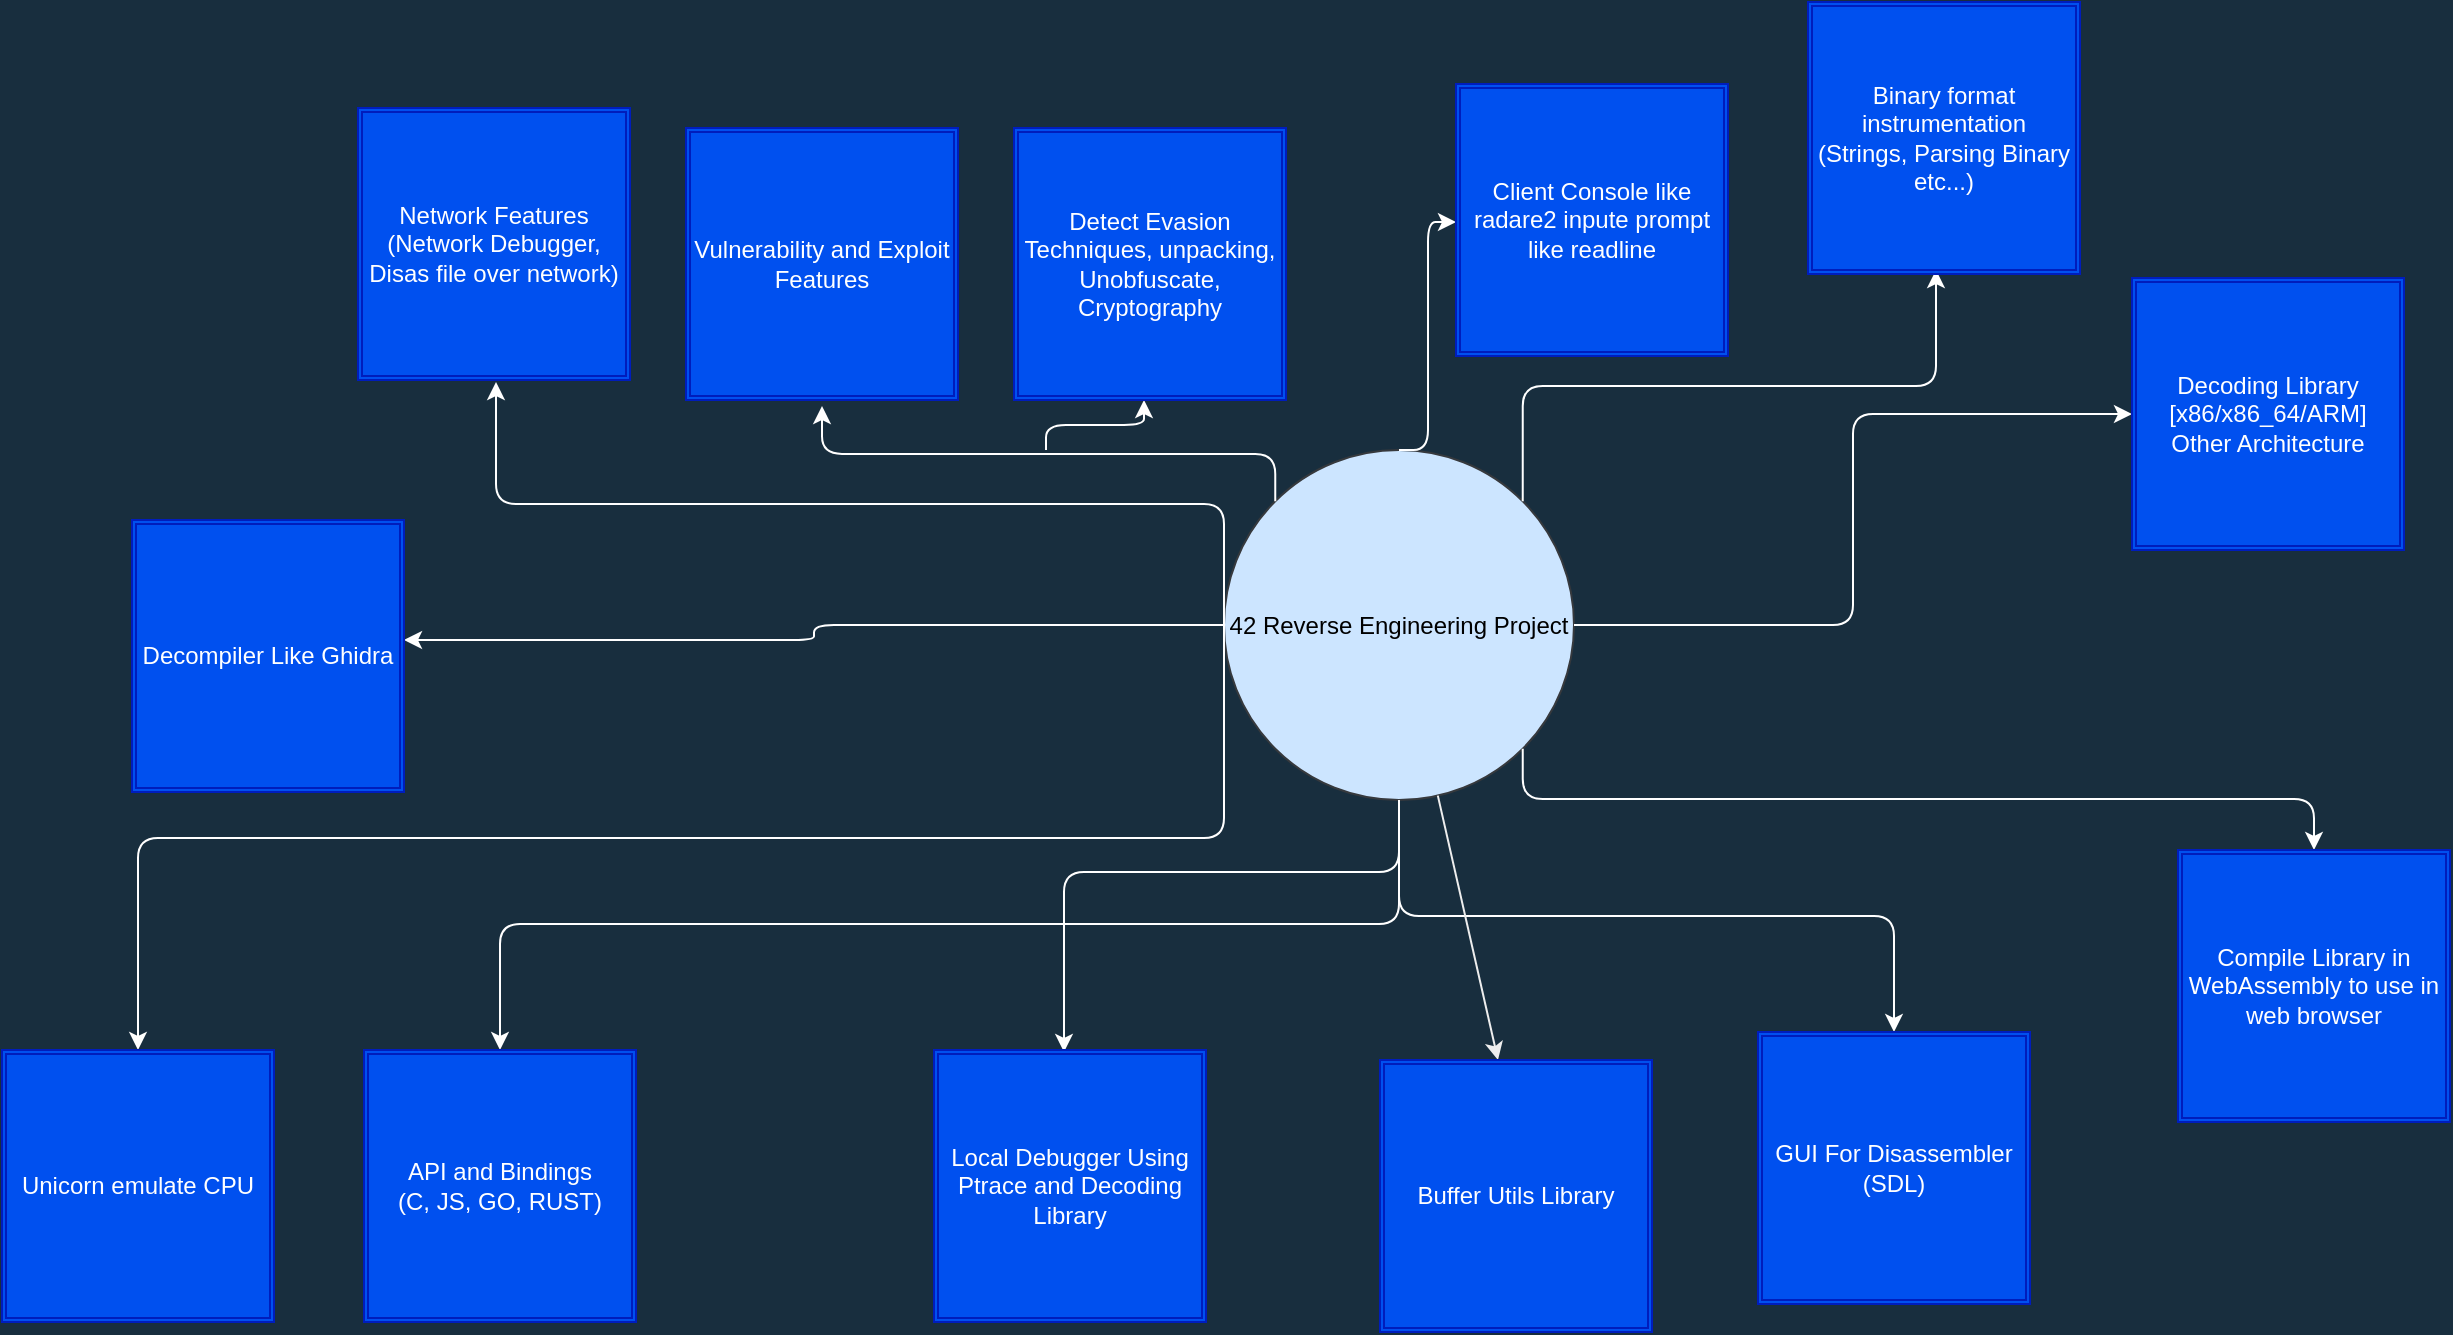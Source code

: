 <mxfile version="20.0.1" type="github" pages="2">
  <diagram id="C5RBs43oDa-KdzZeNtuy" name="Main Project">
    <mxGraphModel dx="1822" dy="825" grid="0" gridSize="18" guides="1" tooltips="1" connect="1" arrows="1" fold="1" page="0" pageScale="1" pageWidth="827" pageHeight="1169" background="#182E3E" math="0" shadow="0">
      <root>
        <mxCell id="WIyWlLk6GJQsqaUBKTNV-0" />
        <mxCell id="WIyWlLk6GJQsqaUBKTNV-1" parent="WIyWlLk6GJQsqaUBKTNV-0" />
        <mxCell id="5GM8z4mOyGDel2PGZHQb-1" value="42 Reverse Engineering Project" style="ellipse;whiteSpace=wrap;html=1;aspect=fixed;rounded=0;sketch=0;strokeColor=#36393d;fillColor=#cce5ff;" parent="WIyWlLk6GJQsqaUBKTNV-1" vertex="1">
          <mxGeometry x="228" y="621" width="175" height="175" as="geometry" />
        </mxCell>
        <mxCell id="5GM8z4mOyGDel2PGZHQb-2" value="" style="edgeStyle=elbowEdgeStyle;elbow=horizontal;endArrow=classic;html=1;rounded=1;sketch=0;fontColor=#FFFFFF;strokeColor=#FFFFFF;curved=0;exitX=1;exitY=0.5;exitDx=0;exitDy=0;" parent="WIyWlLk6GJQsqaUBKTNV-1" source="5GM8z4mOyGDel2PGZHQb-1" target="5GM8z4mOyGDel2PGZHQb-6" edge="1">
          <mxGeometry width="50" height="50" relative="1" as="geometry">
            <mxPoint x="439" y="822" as="sourcePoint" />
            <mxPoint x="527" y="813" as="targetPoint" />
          </mxGeometry>
        </mxCell>
        <mxCell id="5GM8z4mOyGDel2PGZHQb-6" value="Decoding Library [x86/x86_64/ARM]&lt;br&gt;Other Architecture" style="shape=ext;double=1;whiteSpace=wrap;html=1;aspect=fixed;rounded=0;sketch=0;fontColor=#ffffff;strokeColor=#001DBC;fillColor=#0050ef;glass=0;shadow=0;labelBorderColor=none;labelBackgroundColor=none;" parent="WIyWlLk6GJQsqaUBKTNV-1" vertex="1">
          <mxGeometry x="682" y="535" width="136" height="136" as="geometry" />
        </mxCell>
        <mxCell id="5GM8z4mOyGDel2PGZHQb-7" value="" style="edgeStyle=elbowEdgeStyle;elbow=vertical;endArrow=classic;html=1;rounded=1;sketch=0;fontColor=#FFFFFF;strokeColor=#FFFFFF;curved=0;entryX=0.5;entryY=0;entryDx=0;entryDy=0;" parent="WIyWlLk6GJQsqaUBKTNV-1" source="5GM8z4mOyGDel2PGZHQb-1" target="5GM8z4mOyGDel2PGZHQb-8" edge="1">
          <mxGeometry width="50" height="50" relative="1" as="geometry">
            <mxPoint x="314" y="886" as="sourcePoint" />
            <mxPoint x="560" y="880" as="targetPoint" />
          </mxGeometry>
        </mxCell>
        <mxCell id="5GM8z4mOyGDel2PGZHQb-8" value="GUI For Disassembler&lt;br&gt;(SDL)" style="shape=ext;double=1;whiteSpace=wrap;html=1;aspect=fixed;rounded=0;sketch=0;fontColor=#ffffff;strokeColor=#001DBC;fillColor=#0050ef;glass=0;shadow=0;labelBorderColor=none;labelBackgroundColor=none;" parent="WIyWlLk6GJQsqaUBKTNV-1" vertex="1">
          <mxGeometry x="495" y="912" width="136" height="136" as="geometry" />
        </mxCell>
        <mxCell id="5GM8z4mOyGDel2PGZHQb-11" value="" style="edgeStyle=elbowEdgeStyle;elbow=vertical;endArrow=classic;html=1;rounded=1;sketch=0;fontColor=#FFFFFF;strokeColor=#FFFFFF;curved=0;exitX=0.5;exitY=1;exitDx=0;exitDy=0;entryX=0.5;entryY=0;entryDx=0;entryDy=0;" parent="WIyWlLk6GJQsqaUBKTNV-1" source="5GM8z4mOyGDel2PGZHQb-1" target="5GM8z4mOyGDel2PGZHQb-14" edge="1">
          <mxGeometry width="50" height="50" relative="1" as="geometry">
            <mxPoint x="139" y="796" as="sourcePoint" />
            <mxPoint x="175" y="731" as="targetPoint" />
            <Array as="points">
              <mxPoint x="94" y="858" />
              <mxPoint x="-133" y="813" />
            </Array>
          </mxGeometry>
        </mxCell>
        <mxCell id="5GM8z4mOyGDel2PGZHQb-12" value="" style="edgeStyle=elbowEdgeStyle;elbow=vertical;endArrow=classic;html=1;rounded=1;sketch=0;fontColor=#FFFFFF;strokeColor=#FFFFFF;curved=0;exitX=0.5;exitY=1;exitDx=0;exitDy=0;" parent="WIyWlLk6GJQsqaUBKTNV-1" source="5GM8z4mOyGDel2PGZHQb-1" edge="1">
          <mxGeometry width="50" height="50" relative="1" as="geometry">
            <mxPoint x="92" y="829" as="sourcePoint" />
            <mxPoint x="148" y="922" as="targetPoint" />
            <Array as="points">
              <mxPoint x="-10" y="832" />
            </Array>
          </mxGeometry>
        </mxCell>
        <mxCell id="5GM8z4mOyGDel2PGZHQb-13" value="Local Debugger Using&lt;br&gt;Ptrace and Decoding Library" style="shape=ext;double=1;whiteSpace=wrap;html=1;aspect=fixed;rounded=0;sketch=0;fontColor=#ffffff;strokeColor=#001DBC;fillColor=#0050ef;glass=0;shadow=0;labelBorderColor=none;labelBackgroundColor=none;" parent="WIyWlLk6GJQsqaUBKTNV-1" vertex="1">
          <mxGeometry x="83" y="921" width="136" height="136" as="geometry" />
        </mxCell>
        <mxCell id="5GM8z4mOyGDel2PGZHQb-14" value="API and Bindings&lt;br&gt;(C, JS, GO, RUST)" style="shape=ext;double=1;whiteSpace=wrap;html=1;aspect=fixed;rounded=0;sketch=0;fontColor=#ffffff;strokeColor=#001DBC;fillColor=#0050ef;glass=0;shadow=0;labelBorderColor=none;labelBackgroundColor=none;" parent="WIyWlLk6GJQsqaUBKTNV-1" vertex="1">
          <mxGeometry x="-202" y="921" width="136" height="136" as="geometry" />
        </mxCell>
        <mxCell id="5GM8z4mOyGDel2PGZHQb-16" value="" style="edgeStyle=elbowEdgeStyle;elbow=vertical;endArrow=classic;html=1;rounded=1;sketch=0;fontColor=#FFFFFF;strokeColor=#FFFFFF;curved=0;exitX=0;exitY=0.5;exitDx=0;exitDy=0;" parent="WIyWlLk6GJQsqaUBKTNV-1" source="5GM8z4mOyGDel2PGZHQb-1" edge="1">
          <mxGeometry width="50" height="50" relative="1" as="geometry">
            <mxPoint x="47" y="735" as="sourcePoint" />
            <mxPoint x="-136" y="587" as="targetPoint" />
          </mxGeometry>
        </mxCell>
        <mxCell id="5GM8z4mOyGDel2PGZHQb-17" value="Network Features (Network Debugger, Disas file over network)" style="shape=ext;double=1;whiteSpace=wrap;html=1;aspect=fixed;rounded=0;sketch=0;fontColor=#ffffff;strokeColor=#001DBC;fillColor=#0050ef;glass=0;shadow=0;labelBorderColor=none;labelBackgroundColor=none;" parent="WIyWlLk6GJQsqaUBKTNV-1" vertex="1">
          <mxGeometry x="-205" y="450" width="136" height="136" as="geometry" />
        </mxCell>
        <mxCell id="5GM8z4mOyGDel2PGZHQb-18" value="" style="edgeStyle=elbowEdgeStyle;elbow=vertical;endArrow=classic;html=1;rounded=1;sketch=0;fontColor=#FFFFFF;strokeColor=#FFFFFF;curved=0;exitX=0;exitY=0;exitDx=0;exitDy=0;" parent="WIyWlLk6GJQsqaUBKTNV-1" source="5GM8z4mOyGDel2PGZHQb-1" edge="1">
          <mxGeometry width="50" height="50" relative="1" as="geometry">
            <mxPoint x="247" y="576" as="sourcePoint" />
            <mxPoint x="27" y="599" as="targetPoint" />
          </mxGeometry>
        </mxCell>
        <mxCell id="5GM8z4mOyGDel2PGZHQb-20" value="Vulnerability and Exploit Features" style="shape=ext;double=1;whiteSpace=wrap;html=1;aspect=fixed;rounded=0;sketch=0;fontColor=#ffffff;strokeColor=#001DBC;fillColor=#0050ef;glass=0;shadow=0;labelBorderColor=none;labelBackgroundColor=none;" parent="WIyWlLk6GJQsqaUBKTNV-1" vertex="1">
          <mxGeometry x="-41" y="460" width="136" height="136" as="geometry" />
        </mxCell>
        <mxCell id="5GM8z4mOyGDel2PGZHQb-21" value="" style="edgeStyle=elbowEdgeStyle;elbow=vertical;endArrow=classic;html=1;rounded=1;sketch=0;fontColor=#FFFFFF;strokeColor=#FFFFFF;curved=0;" parent="WIyWlLk6GJQsqaUBKTNV-1" edge="1">
          <mxGeometry width="50" height="50" relative="1" as="geometry">
            <mxPoint x="139" y="621" as="sourcePoint" />
            <mxPoint x="188" y="596" as="targetPoint" />
          </mxGeometry>
        </mxCell>
        <mxCell id="5GM8z4mOyGDel2PGZHQb-22" value="Detect Evasion Techniques, unpacking, Unobfuscate, Cryptography" style="shape=ext;double=1;whiteSpace=wrap;html=1;aspect=fixed;rounded=0;sketch=0;fontColor=#ffffff;strokeColor=#001DBC;fillColor=#0050ef;glass=0;shadow=0;labelBorderColor=none;labelBackgroundColor=none;" parent="WIyWlLk6GJQsqaUBKTNV-1" vertex="1">
          <mxGeometry x="123" y="460" width="136" height="136" as="geometry" />
        </mxCell>
        <mxCell id="5GM8z4mOyGDel2PGZHQb-23" value="" style="edgeStyle=elbowEdgeStyle;elbow=horizontal;endArrow=classic;html=1;rounded=1;sketch=0;fontColor=#FFFFFF;strokeColor=#FFFFFF;curved=0;exitX=0.5;exitY=0;exitDx=0;exitDy=0;" parent="WIyWlLk6GJQsqaUBKTNV-1" source="5GM8z4mOyGDel2PGZHQb-1" edge="1">
          <mxGeometry width="50" height="50" relative="1" as="geometry">
            <mxPoint x="322" y="589" as="sourcePoint" />
            <mxPoint x="344" y="507" as="targetPoint" />
          </mxGeometry>
        </mxCell>
        <mxCell id="5GM8z4mOyGDel2PGZHQb-24" value="Client Console like radare2 inpute prompt like readline" style="shape=ext;double=1;whiteSpace=wrap;html=1;aspect=fixed;rounded=0;sketch=0;fontColor=#ffffff;strokeColor=#001DBC;fillColor=#0050ef;glass=0;shadow=0;labelBorderColor=none;labelBackgroundColor=none;" parent="WIyWlLk6GJQsqaUBKTNV-1" vertex="1">
          <mxGeometry x="344" y="438" width="136" height="136" as="geometry" />
        </mxCell>
        <mxCell id="5GM8z4mOyGDel2PGZHQb-25" value="" style="edgeStyle=elbowEdgeStyle;elbow=horizontal;endArrow=classic;html=1;rounded=1;sketch=0;fontColor=#FFFFFF;strokeColor=#FFFFFF;curved=0;entryX=1;entryY=0.441;entryDx=0;entryDy=0;entryPerimeter=0;" parent="WIyWlLk6GJQsqaUBKTNV-1" source="5GM8z4mOyGDel2PGZHQb-1" target="5GM8z4mOyGDel2PGZHQb-26" edge="1">
          <mxGeometry width="50" height="50" relative="1" as="geometry">
            <mxPoint x="-110" y="742" as="sourcePoint" />
            <mxPoint x="158" y="696" as="targetPoint" />
          </mxGeometry>
        </mxCell>
        <mxCell id="5GM8z4mOyGDel2PGZHQb-26" value="Decompiler Like Ghidra" style="shape=ext;double=1;whiteSpace=wrap;html=1;aspect=fixed;rounded=0;sketch=0;fontColor=#ffffff;strokeColor=#001DBC;fillColor=#0050ef;glass=0;shadow=0;labelBorderColor=none;labelBackgroundColor=none;" parent="WIyWlLk6GJQsqaUBKTNV-1" vertex="1">
          <mxGeometry x="-318" y="656" width="136" height="136" as="geometry" />
        </mxCell>
        <mxCell id="5GM8z4mOyGDel2PGZHQb-27" value="" style="edgeStyle=elbowEdgeStyle;elbow=vertical;endArrow=classic;html=1;rounded=1;sketch=0;fontColor=#FFFFFF;strokeColor=#FFFFFF;curved=0;exitX=1;exitY=1;exitDx=0;exitDy=0;entryX=0.5;entryY=0;entryDx=0;entryDy=0;" parent="WIyWlLk6GJQsqaUBKTNV-1" source="5GM8z4mOyGDel2PGZHQb-1" edge="1" target="5GM8z4mOyGDel2PGZHQb-28">
          <mxGeometry width="50" height="50" relative="1" as="geometry">
            <mxPoint x="600" y="799" as="sourcePoint" />
            <mxPoint x="763" y="815" as="targetPoint" />
          </mxGeometry>
        </mxCell>
        <mxCell id="5GM8z4mOyGDel2PGZHQb-28" value="Compile Library in WebAssembly to use in web browser" style="shape=ext;double=1;whiteSpace=wrap;html=1;aspect=fixed;rounded=0;sketch=0;fontColor=#ffffff;strokeColor=#001DBC;fillColor=#0050ef;glass=0;shadow=0;labelBorderColor=none;labelBackgroundColor=none;" parent="WIyWlLk6GJQsqaUBKTNV-1" vertex="1">
          <mxGeometry x="705" y="821" width="136" height="136" as="geometry" />
        </mxCell>
        <mxCell id="5GM8z4mOyGDel2PGZHQb-29" value="" style="edgeStyle=elbowEdgeStyle;elbow=vertical;endArrow=classic;html=1;rounded=1;sketch=0;fontColor=#FFFFFF;strokeColor=#FFFFFF;curved=0;exitX=1;exitY=0;exitDx=0;exitDy=0;" parent="WIyWlLk6GJQsqaUBKTNV-1" source="5GM8z4mOyGDel2PGZHQb-1" edge="1">
          <mxGeometry width="50" height="50" relative="1" as="geometry">
            <mxPoint x="399" y="661" as="sourcePoint" />
            <mxPoint x="584" y="531" as="targetPoint" />
          </mxGeometry>
        </mxCell>
        <mxCell id="5GM8z4mOyGDel2PGZHQb-30" value="Binary format instrumentation (Strings, Parsing Binary etc...)" style="shape=ext;double=1;whiteSpace=wrap;html=1;aspect=fixed;rounded=0;sketch=0;fontColor=#ffffff;strokeColor=#001DBC;fillColor=#0050ef;glass=0;shadow=0;labelBorderColor=none;labelBackgroundColor=none;" parent="WIyWlLk6GJQsqaUBKTNV-1" vertex="1">
          <mxGeometry x="520" y="397" width="136" height="136" as="geometry" />
        </mxCell>
        <mxCell id="5GM8z4mOyGDel2PGZHQb-31" value="" style="edgeStyle=elbowEdgeStyle;elbow=vertical;endArrow=classic;html=1;rounded=1;sketch=0;fontColor=#FFFFFF;strokeColor=#FFFFFF;curved=0;exitX=0;exitY=0.5;exitDx=0;exitDy=0;" parent="WIyWlLk6GJQsqaUBKTNV-1" source="5GM8z4mOyGDel2PGZHQb-1" target="5GM8z4mOyGDel2PGZHQb-32" edge="1">
          <mxGeometry width="50" height="50" relative="1" as="geometry">
            <mxPoint x="439" y="776" as="sourcePoint" />
            <mxPoint x="-80" y="779" as="targetPoint" />
          </mxGeometry>
        </mxCell>
        <mxCell id="5GM8z4mOyGDel2PGZHQb-32" value="Unicorn emulate CPU" style="shape=ext;double=1;whiteSpace=wrap;html=1;aspect=fixed;rounded=0;sketch=0;fontColor=#ffffff;strokeColor=#001DBC;fillColor=#0050ef;glass=0;shadow=0;labelBorderColor=none;labelBackgroundColor=none;" parent="WIyWlLk6GJQsqaUBKTNV-1" vertex="1">
          <mxGeometry x="-383" y="921" width="136" height="136" as="geometry" />
        </mxCell>
        <mxCell id="Bjp69Qi42JGWj5VAg15p-1" value="" style="endArrow=classic;html=1;rounded=1;sketch=0;fontFamily=Helvetica;fontColor=#FFFFFF;strokeColor=#EEEEEE;curved=0;" edge="1" parent="WIyWlLk6GJQsqaUBKTNV-1" source="5GM8z4mOyGDel2PGZHQb-1">
          <mxGeometry width="50" height="50" relative="1" as="geometry">
            <mxPoint x="327" y="976" as="sourcePoint" />
            <mxPoint x="365" y="926" as="targetPoint" />
          </mxGeometry>
        </mxCell>
        <mxCell id="Bjp69Qi42JGWj5VAg15p-2" value="Buffer Utils Library" style="shape=ext;double=1;whiteSpace=wrap;html=1;aspect=fixed;rounded=0;sketch=0;fontColor=#ffffff;strokeColor=#001DBC;fillColor=#0050ef;glass=0;shadow=0;labelBorderColor=none;labelBackgroundColor=none;" vertex="1" parent="WIyWlLk6GJQsqaUBKTNV-1">
          <mxGeometry x="306" y="926" width="136" height="136" as="geometry" />
        </mxCell>
      </root>
    </mxGraphModel>
  </diagram>
  <diagram id="yXJBunUJngSngCmJJbtE" name="Opcodes Decoder">
    <mxGraphModel dx="2222" dy="825" grid="0" gridSize="10" guides="1" tooltips="1" connect="1" arrows="1" fold="1" page="0" pageScale="1" pageWidth="850" pageHeight="1100" background="#09555B" math="0" shadow="0">
      <root>
        <mxCell id="0" />
        <mxCell id="1" parent="0" />
        <mxCell id="LmdLaOiu_k6k6sUfDLwb-1" value="OPCODES INPUT" style="ellipse;whiteSpace=wrap;html=1;aspect=fixed;fillColor=#B1DDF0;strokeColor=#BAC8D3;fontColor=#182E3E;" vertex="1" parent="1">
          <mxGeometry x="-205.5" y="146" width="204" height="204" as="geometry" />
        </mxCell>
        <mxCell id="gSQJwMzAHlfcE-A-nyMB-1" value="Opcodes Decoder" style="text;strokeColor=#36393d;fillColor=#cce5ff;html=1;fontSize=24;fontStyle=1;verticalAlign=middle;align=center;rounded=0;sketch=0;gradientDirection=north;" vertex="1" parent="1">
          <mxGeometry x="-222" y="79" width="237" height="40" as="geometry" />
        </mxCell>
        <mxCell id="gSQJwMzAHlfcE-A-nyMB-15" value="" style="endArrow=classic;html=1;rounded=1;sketch=0;fontFamily=Helvetica;fontColor=#FFFFFF;strokeColor=#EEEEEE;curved=0;exitX=0.5;exitY=1;exitDx=0;exitDy=0;entryX=0.5;entryY=0;entryDx=0;entryDy=0;" edge="1" parent="1" source="LmdLaOiu_k6k6sUfDLwb-1" target="YSn_58sLNvzlUG96uM5t-4">
          <mxGeometry width="50" height="50" relative="1" as="geometry">
            <mxPoint x="-95" y="422" as="sourcePoint" />
            <mxPoint x="-103" y="414" as="targetPoint" />
          </mxGeometry>
        </mxCell>
        <mxCell id="YSn_58sLNvzlUG96uM5t-13" value="" style="edgeStyle=orthogonalEdgeStyle;curved=0;rounded=1;sketch=0;orthogonalLoop=1;jettySize=auto;html=1;fontFamily=Helvetica;fontSize=16;fontColor=#FFFFFF;strokeColor=#EEEEEE;" edge="1" parent="1" source="YSn_58sLNvzlUG96uM5t-4" target="YSn_58sLNvzlUG96uM5t-12">
          <mxGeometry relative="1" as="geometry" />
        </mxCell>
        <mxCell id="YSn_58sLNvzlUG96uM5t-4" value="" style="rounded=0;whiteSpace=wrap;html=1;sketch=0;fontFamily=Helvetica;fontColor=#182E3E;strokeColor=default;fillColor=#66FF66;gradientColor=none;gradientDirection=north;align=center;" vertex="1" parent="1">
          <mxGeometry x="-267.25" y="446" width="327.5" height="182" as="geometry" />
        </mxCell>
        <mxCell id="YSn_58sLNvzlUG96uM5t-6" value="&lt;ol&gt;&lt;li&gt;ARCH [x86/ARM]&lt;/li&gt;&lt;li&gt;INPUT [BUFFER]&lt;/li&gt;&lt;li&gt;SIZE&amp;nbsp; &amp;nbsp;[SIZE BUFFER]&lt;/li&gt;&lt;/ol&gt;" style="text;strokeColor=none;fillColor=none;html=1;whiteSpace=wrap;verticalAlign=middle;overflow=hidden;rounded=0;sketch=0;fontFamily=Helvetica;fontColor=#182E3E;" vertex="1" parent="1">
          <mxGeometry x="-197" y="503" width="205" height="80" as="geometry" />
        </mxCell>
        <mxCell id="YSn_58sLNvzlUG96uM5t-7" value="&lt;font style=&quot;font-size: 16px;&quot;&gt;Init Decoder Context&lt;/font&gt;" style="text;strokeColor=none;fillColor=none;html=1;fontSize=24;fontStyle=1;verticalAlign=middle;align=center;rounded=0;sketch=0;fontFamily=Helvetica;fontColor=#182E3E;" vertex="1" parent="1">
          <mxGeometry x="-144" y="463" width="100" height="40" as="geometry" />
        </mxCell>
        <mxCell id="ABxqnywSYawW22FARuSp-2" value="" style="edgeStyle=orthogonalEdgeStyle;curved=0;rounded=1;sketch=0;orthogonalLoop=1;jettySize=auto;html=1;fontFamily=Helvetica;fontSize=16;fontColor=#FFFFFF;strokeColor=#EEEEEE;" edge="1" parent="1" source="YSn_58sLNvzlUG96uM5t-12" target="ABxqnywSYawW22FARuSp-1">
          <mxGeometry relative="1" as="geometry" />
        </mxCell>
        <mxCell id="YSn_58sLNvzlUG96uM5t-12" value="" style="rounded=0;whiteSpace=wrap;html=1;sketch=0;fontFamily=Helvetica;fontColor=#182E3E;strokeColor=default;fillColor=#66FF66;gradientColor=none;gradientDirection=north;align=center;" vertex="1" parent="1">
          <mxGeometry x="-267.25" y="708" width="327.5" height="182" as="geometry" />
        </mxCell>
        <mxCell id="YSn_58sLNvzlUG96uM5t-14" value="&lt;font style=&quot;font-size: 16px;&quot;&gt;Init Formatter&lt;/font&gt;" style="text;strokeColor=none;fillColor=none;html=1;fontSize=24;fontStyle=1;verticalAlign=middle;align=center;rounded=0;sketch=0;fontFamily=Helvetica;fontColor=#182E3E;" vertex="1" parent="1">
          <mxGeometry x="-146" y="731" width="100" height="40" as="geometry" />
        </mxCell>
        <mxCell id="YSn_58sLNvzlUG96uM5t-16" value="&lt;ol&gt;&lt;li&gt;Style&lt;/li&gt;&lt;/ol&gt;" style="text;strokeColor=none;fillColor=none;html=1;whiteSpace=wrap;verticalAlign=middle;overflow=hidden;rounded=0;sketch=0;fontFamily=Helvetica;fontSize=16;fontColor=#182E3E;" vertex="1" parent="1">
          <mxGeometry x="-169.5" y="771" width="132" height="87" as="geometry" />
        </mxCell>
        <mxCell id="ABxqnywSYawW22FARuSp-7" value="" style="edgeStyle=orthogonalEdgeStyle;curved=0;rounded=1;sketch=0;orthogonalLoop=1;jettySize=auto;html=1;fontFamily=Helvetica;fontSize=16;fontColor=#FFFFFF;strokeColor=#EEEEEE;" edge="1" parent="1" source="ABxqnywSYawW22FARuSp-1" target="ABxqnywSYawW22FARuSp-6">
          <mxGeometry relative="1" as="geometry" />
        </mxCell>
        <mxCell id="ABxqnywSYawW22FARuSp-1" value="" style="rounded=0;whiteSpace=wrap;html=1;sketch=0;fontFamily=Helvetica;fontColor=#182E3E;strokeColor=default;fillColor=#66FF66;gradientColor=none;gradientDirection=north;align=center;" vertex="1" parent="1">
          <mxGeometry x="-674.75" y="708" width="327.5" height="182" as="geometry" />
        </mxCell>
        <mxCell id="ABxqnywSYawW22FARuSp-3" value="&lt;font style=&quot;font-size: 16px;&quot;&gt;Instruction Context&lt;/font&gt;" style="text;strokeColor=none;fillColor=none;html=1;fontSize=24;fontStyle=1;verticalAlign=middle;align=center;rounded=0;sketch=0;fontFamily=Helvetica;fontColor=#182E3E;" vertex="1" parent="1">
          <mxGeometry x="-637" y="725" width="219" height="40" as="geometry" />
        </mxCell>
        <mxCell id="ABxqnywSYawW22FARuSp-9" value="" style="edgeStyle=orthogonalEdgeStyle;curved=0;rounded=1;sketch=0;orthogonalLoop=1;jettySize=auto;html=1;fontFamily=Helvetica;fontSize=16;fontColor=#FFFFFF;strokeColor=#EEEEEE;" edge="1" parent="1" source="ABxqnywSYawW22FARuSp-6" target="ABxqnywSYawW22FARuSp-8">
          <mxGeometry relative="1" as="geometry" />
        </mxCell>
        <mxCell id="ABxqnywSYawW22FARuSp-6" value="Parse Instruction And increment buffer" style="rounded=0;whiteSpace=wrap;html=1;sketch=0;fontFamily=Helvetica;fontColor=#182E3E;strokeColor=default;fillColor=#66FF66;gradientColor=none;gradientDirection=north;align=center;" vertex="1" parent="1">
          <mxGeometry x="-457" y="1022" width="327.5" height="182" as="geometry" />
        </mxCell>
        <mxCell id="ABxqnywSYawW22FARuSp-11" value="" style="edgeStyle=orthogonalEdgeStyle;curved=0;rounded=1;sketch=0;orthogonalLoop=1;jettySize=auto;html=1;fontFamily=Helvetica;fontSize=16;fontColor=#FFFFFF;strokeColor=#EEEEEE;" edge="1" parent="1" source="ABxqnywSYawW22FARuSp-8" target="ABxqnywSYawW22FARuSp-10">
          <mxGeometry relative="1" as="geometry" />
        </mxCell>
        <mxCell id="ABxqnywSYawW22FARuSp-8" value="Decode routines" style="rounded=0;whiteSpace=wrap;html=1;sketch=0;fontFamily=Helvetica;fontColor=#182E3E;strokeColor=default;fillColor=#66FF66;gradientColor=none;gradientDirection=north;align=center;" vertex="1" parent="1">
          <mxGeometry x="-457" y="1284" width="327.5" height="182" as="geometry" />
        </mxCell>
        <mxCell id="ABxqnywSYawW22FARuSp-10" value="Return Buffer" style="rounded=0;whiteSpace=wrap;html=1;sketch=0;fontFamily=Helvetica;fontColor=#182E3E;strokeColor=default;fillColor=#66FF66;gradientColor=none;gradientDirection=north;align=center;" vertex="1" parent="1">
          <mxGeometry x="-457" y="1546" width="327.5" height="182" as="geometry" />
        </mxCell>
      </root>
    </mxGraphModel>
  </diagram>
</mxfile>
